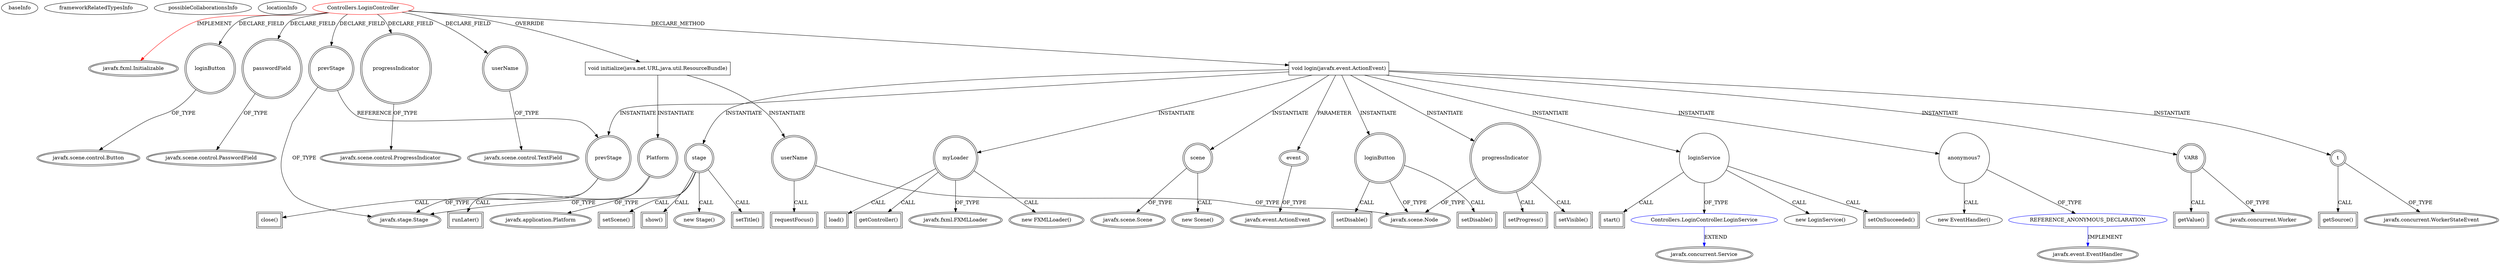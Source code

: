 digraph {
baseInfo[graphId=310,category="extension_graph",isAnonymous=false,possibleRelation=true]
frameworkRelatedTypesInfo[0="javafx.fxml.Initializable"]
possibleCollaborationsInfo[0="310~CLIENT_METHOD_DECLARATION-INSTANTIATION-~javafx.fxml.Initializable ~javafx.event.EventHandler ~false~true",1="310~CLIENT_METHOD_DECLARATION-INSTANTIATION-~javafx.fxml.Initializable ~javafx.concurrent.Service ~false~false"]
locationInfo[projectName="Daniel-Cristian-MusicPlayerStuff",filePath="/Daniel-Cristian-MusicPlayerStuff/MusicPlayerStuff-master/src/Controllers/LoginController.java",contextSignature="LoginController",graphId="310"]
0[label="Controllers.LoginController",vertexType="ROOT_CLIENT_CLASS_DECLARATION",isFrameworkType=false,color=red]
1[label="javafx.fxml.Initializable",vertexType="FRAMEWORK_INTERFACE_TYPE",isFrameworkType=true,peripheries=2]
2[label="loginButton",vertexType="FIELD_DECLARATION",isFrameworkType=true,peripheries=2,shape=circle]
3[label="javafx.scene.control.Button",vertexType="FRAMEWORK_CLASS_TYPE",isFrameworkType=true,peripheries=2]
4[label="passwordField",vertexType="FIELD_DECLARATION",isFrameworkType=true,peripheries=2,shape=circle]
5[label="javafx.scene.control.PasswordField",vertexType="FRAMEWORK_CLASS_TYPE",isFrameworkType=true,peripheries=2]
6[label="prevStage",vertexType="FIELD_DECLARATION",isFrameworkType=true,peripheries=2,shape=circle]
7[label="javafx.stage.Stage",vertexType="FRAMEWORK_CLASS_TYPE",isFrameworkType=true,peripheries=2]
8[label="progressIndicator",vertexType="FIELD_DECLARATION",isFrameworkType=true,peripheries=2,shape=circle]
9[label="javafx.scene.control.ProgressIndicator",vertexType="FRAMEWORK_CLASS_TYPE",isFrameworkType=true,peripheries=2]
10[label="userName",vertexType="FIELD_DECLARATION",isFrameworkType=true,peripheries=2,shape=circle]
11[label="javafx.scene.control.TextField",vertexType="FRAMEWORK_CLASS_TYPE",isFrameworkType=true,peripheries=2]
12[label="void initialize(java.net.URL,java.util.ResourceBundle)",vertexType="OVERRIDING_METHOD_DECLARATION",isFrameworkType=false,shape=box]
13[label="Platform",vertexType="VARIABLE_EXPRESION",isFrameworkType=true,peripheries=2,shape=circle]
15[label="javafx.application.Platform",vertexType="FRAMEWORK_CLASS_TYPE",isFrameworkType=true,peripheries=2]
14[label="runLater()",vertexType="INSIDE_CALL",isFrameworkType=true,peripheries=2,shape=box]
16[label="userName",vertexType="VARIABLE_EXPRESION",isFrameworkType=true,peripheries=2,shape=circle]
18[label="javafx.scene.Node",vertexType="FRAMEWORK_CLASS_TYPE",isFrameworkType=true,peripheries=2]
17[label="requestFocus()",vertexType="INSIDE_CALL",isFrameworkType=true,peripheries=2,shape=box]
22[label="void login(javafx.event.ActionEvent)",vertexType="CLIENT_METHOD_DECLARATION",isFrameworkType=false,shape=box]
23[label="event",vertexType="PARAMETER_DECLARATION",isFrameworkType=true,peripheries=2]
24[label="javafx.event.ActionEvent",vertexType="FRAMEWORK_CLASS_TYPE",isFrameworkType=true,peripheries=2]
25[label="loginButton",vertexType="VARIABLE_EXPRESION",isFrameworkType=true,peripheries=2,shape=circle]
26[label="setDisable()",vertexType="INSIDE_CALL",isFrameworkType=true,peripheries=2,shape=box]
28[label="progressIndicator",vertexType="VARIABLE_EXPRESION",isFrameworkType=true,peripheries=2,shape=circle]
29[label="setVisible()",vertexType="INSIDE_CALL",isFrameworkType=true,peripheries=2,shape=box]
32[label="setProgress()",vertexType="INSIDE_CALL",isFrameworkType=true,peripheries=2,shape=box]
34[label="loginService",vertexType="VARIABLE_EXPRESION",isFrameworkType=false,shape=circle]
35[label="Controllers.LoginController.LoginService",vertexType="REFERENCE_CLIENT_CLASS_DECLARATION",isFrameworkType=false,color=blue]
36[label="javafx.concurrent.Service",vertexType="FRAMEWORK_CLASS_TYPE",isFrameworkType=true,peripheries=2]
33[label="new LoginService()",vertexType="CONSTRUCTOR_CALL",isFrameworkType=false]
38[label="setOnSucceeded()",vertexType="INSIDE_CALL",isFrameworkType=true,peripheries=2,shape=box]
40[label="anonymous7",vertexType="VARIABLE_EXPRESION",isFrameworkType=false,shape=circle]
41[label="REFERENCE_ANONYMOUS_DECLARATION",vertexType="REFERENCE_ANONYMOUS_DECLARATION",isFrameworkType=false,color=blue]
42[label="javafx.event.EventHandler",vertexType="FRAMEWORK_INTERFACE_TYPE",isFrameworkType=true,peripheries=2]
39[label="new EventHandler()",vertexType="CONSTRUCTOR_CALL",isFrameworkType=false]
43[label="VAR8",vertexType="VARIABLE_EXPRESION",isFrameworkType=true,peripheries=2,shape=circle]
45[label="javafx.concurrent.Worker",vertexType="FRAMEWORK_INTERFACE_TYPE",isFrameworkType=true,peripheries=2]
44[label="getValue()",vertexType="INSIDE_CALL",isFrameworkType=true,peripheries=2,shape=box]
46[label="t",vertexType="VARIABLE_EXPRESION",isFrameworkType=true,peripheries=2,shape=circle]
48[label="javafx.concurrent.WorkerStateEvent",vertexType="FRAMEWORK_CLASS_TYPE",isFrameworkType=true,peripheries=2]
47[label="getSource()",vertexType="INSIDE_CALL",isFrameworkType=true,peripheries=2,shape=box]
50[label="stage",vertexType="VARIABLE_EXPRESION",isFrameworkType=true,peripheries=2,shape=circle]
49[label="new Stage()",vertexType="CONSTRUCTOR_CALL",isFrameworkType=true,peripheries=2]
53[label="setTitle()",vertexType="INSIDE_CALL",isFrameworkType=true,peripheries=2,shape=box]
55[label="myLoader",vertexType="VARIABLE_EXPRESION",isFrameworkType=true,peripheries=2,shape=circle]
56[label="javafx.fxml.FXMLLoader",vertexType="FRAMEWORK_CLASS_TYPE",isFrameworkType=true,peripheries=2]
54[label="new FXMLLoader()",vertexType="CONSTRUCTOR_CALL",isFrameworkType=true,peripheries=2]
58[label="load()",vertexType="INSIDE_CALL",isFrameworkType=true,peripheries=2,shape=box]
60[label="getController()",vertexType="INSIDE_CALL",isFrameworkType=true,peripheries=2,shape=box]
62[label="scene",vertexType="VARIABLE_EXPRESION",isFrameworkType=true,peripheries=2,shape=circle]
63[label="javafx.scene.Scene",vertexType="FRAMEWORK_CLASS_TYPE",isFrameworkType=true,peripheries=2]
61[label="new Scene()",vertexType="CONSTRUCTOR_CALL",isFrameworkType=true,peripheries=2]
65[label="setScene()",vertexType="INSIDE_CALL",isFrameworkType=true,peripheries=2,shape=box]
66[label="prevStage",vertexType="VARIABLE_EXPRESION",isFrameworkType=true,peripheries=2,shape=circle]
67[label="close()",vertexType="INSIDE_CALL",isFrameworkType=true,peripheries=2,shape=box]
70[label="show()",vertexType="INSIDE_CALL",isFrameworkType=true,peripheries=2,shape=box]
72[label="setDisable()",vertexType="INSIDE_CALL",isFrameworkType=true,peripheries=2,shape=box]
74[label="start()",vertexType="INSIDE_CALL",isFrameworkType=true,peripheries=2,shape=box]
0->1[label="IMPLEMENT",color=red]
0->2[label="DECLARE_FIELD"]
2->3[label="OF_TYPE"]
0->4[label="DECLARE_FIELD"]
4->5[label="OF_TYPE"]
0->6[label="DECLARE_FIELD"]
6->7[label="OF_TYPE"]
0->8[label="DECLARE_FIELD"]
8->9[label="OF_TYPE"]
0->10[label="DECLARE_FIELD"]
10->11[label="OF_TYPE"]
0->12[label="OVERRIDE"]
12->13[label="INSTANTIATE"]
13->15[label="OF_TYPE"]
13->14[label="CALL"]
12->16[label="INSTANTIATE"]
16->18[label="OF_TYPE"]
16->17[label="CALL"]
0->22[label="DECLARE_METHOD"]
23->24[label="OF_TYPE"]
22->23[label="PARAMETER"]
22->25[label="INSTANTIATE"]
25->18[label="OF_TYPE"]
25->26[label="CALL"]
22->28[label="INSTANTIATE"]
28->18[label="OF_TYPE"]
28->29[label="CALL"]
28->32[label="CALL"]
22->34[label="INSTANTIATE"]
35->36[label="EXTEND",color=blue]
34->35[label="OF_TYPE"]
34->33[label="CALL"]
34->38[label="CALL"]
22->40[label="INSTANTIATE"]
41->42[label="IMPLEMENT",color=blue]
40->41[label="OF_TYPE"]
40->39[label="CALL"]
22->43[label="INSTANTIATE"]
43->45[label="OF_TYPE"]
43->44[label="CALL"]
22->46[label="INSTANTIATE"]
46->48[label="OF_TYPE"]
46->47[label="CALL"]
22->50[label="INSTANTIATE"]
50->7[label="OF_TYPE"]
50->49[label="CALL"]
50->53[label="CALL"]
22->55[label="INSTANTIATE"]
55->56[label="OF_TYPE"]
55->54[label="CALL"]
55->58[label="CALL"]
55->60[label="CALL"]
22->62[label="INSTANTIATE"]
62->63[label="OF_TYPE"]
62->61[label="CALL"]
50->65[label="CALL"]
22->66[label="INSTANTIATE"]
6->66[label="REFERENCE"]
66->7[label="OF_TYPE"]
66->67[label="CALL"]
50->70[label="CALL"]
25->72[label="CALL"]
34->74[label="CALL"]
}
